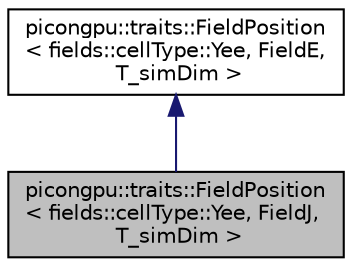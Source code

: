 digraph "picongpu::traits::FieldPosition&lt; fields::cellType::Yee, FieldJ, T_simDim &gt;"
{
 // LATEX_PDF_SIZE
  edge [fontname="Helvetica",fontsize="10",labelfontname="Helvetica",labelfontsize="10"];
  node [fontname="Helvetica",fontsize="10",shape=record];
  Node1 [label="picongpu::traits::FieldPosition\l\< fields::cellType::Yee, FieldJ,\l T_simDim \>",height=0.2,width=0.4,color="black", fillcolor="grey75", style="filled", fontcolor="black",tooltip="position (floatD_X in case of T_simDim == simDim) in cell for J_x, J_y, J_z"];
  Node2 -> Node1 [dir="back",color="midnightblue",fontsize="10",style="solid",fontname="Helvetica"];
  Node2 [label="picongpu::traits::FieldPosition\l\< fields::cellType::Yee, FieldE,\l T_simDim \>",height=0.2,width=0.4,color="black", fillcolor="white", style="filled",URL="$structpicongpu_1_1traits_1_1_field_position.html",tooltip=" "];
}
